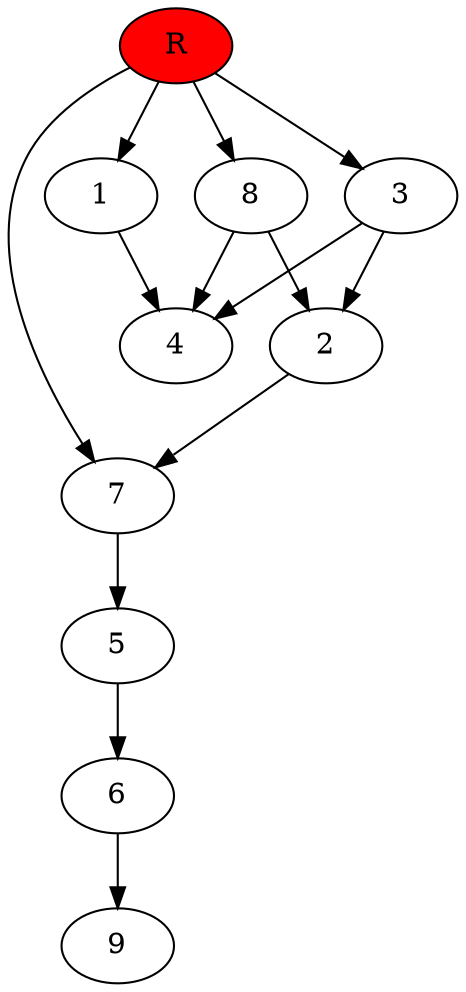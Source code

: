digraph prb28301 {
	1
	2
	3
	4
	5
	6
	7
	8
	R [fillcolor="#ff0000" style=filled]
	1 -> 4
	2 -> 7
	3 -> 2
	3 -> 4
	5 -> 6
	6 -> 9
	7 -> 5
	8 -> 2
	8 -> 4
	R -> 1
	R -> 3
	R -> 7
	R -> 8
}
